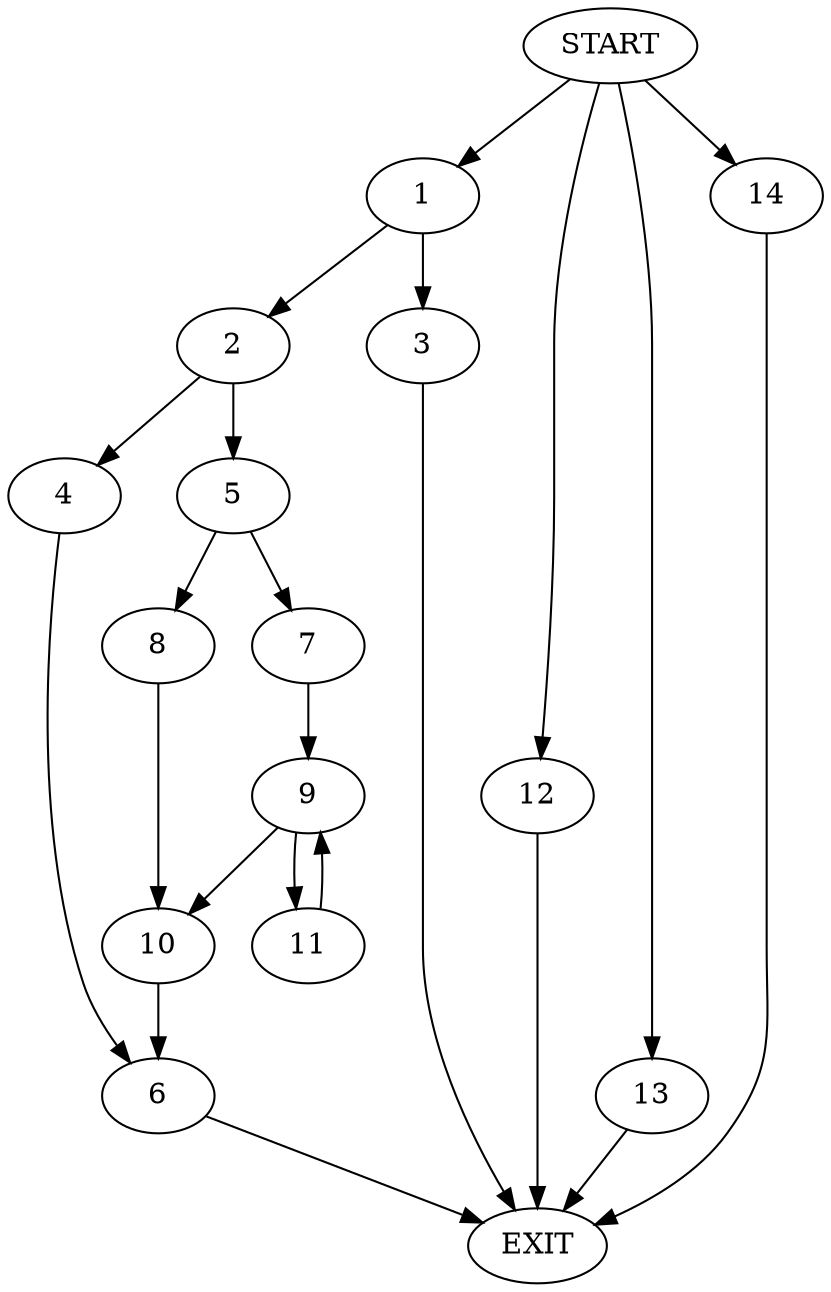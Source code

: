 digraph {
0 [label="START"]
15 [label="EXIT"]
0 -> 1
1 -> 2
1 -> 3
2 -> 4
2 -> 5
3 -> 15
4 -> 6
5 -> 7
5 -> 8
7 -> 9
8 -> 10
10 -> 6
9 -> 11
9 -> 10
11 -> 9
6 -> 15
0 -> 12
12 -> 15
0 -> 13
13 -> 15
0 -> 14
14 -> 15
}
